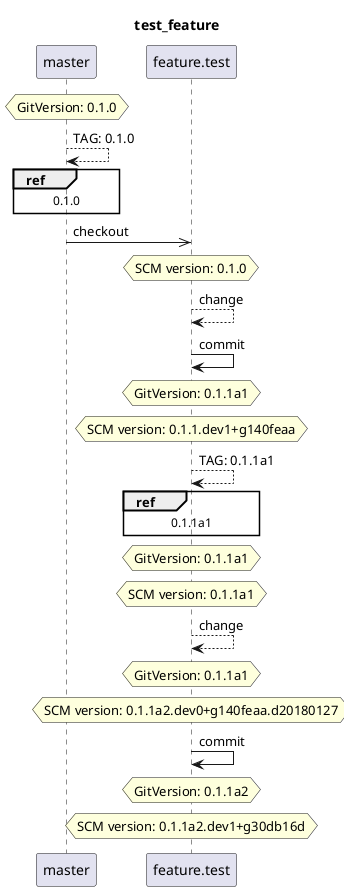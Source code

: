 @startuml
title test_feature
skinparam ParticipantPadding 20
skinparam BoxPadding 10
participant master
hnote over master: GitVersion: 0.1.0
master --> master: TAG: 0.1.0
ref over master: 0.1.0
master ->> feature.test: checkout
hnote over feature.test: SCM version: 0.1.0
feature.test --> feature.test: change
feature.test -> feature.test: commit
hnote over feature.test: GitVersion: 0.1.1a1
hnote over feature.test: SCM version: 0.1.1.dev1+g140feaa
feature.test --> feature.test: TAG: 0.1.1a1
ref over feature.test: 0.1.1a1
hnote over feature.test: GitVersion: 0.1.1a1
hnote over feature.test: SCM version: 0.1.1a1
feature.test --> feature.test: change
hnote over feature.test: GitVersion: 0.1.1a1
hnote over feature.test: SCM version: 0.1.1a2.dev0+g140feaa.d20180127
feature.test -> feature.test: commit
hnote over feature.test: GitVersion: 0.1.1a2
hnote over feature.test: SCM version: 0.1.1a2.dev1+g30db16d
@enduml